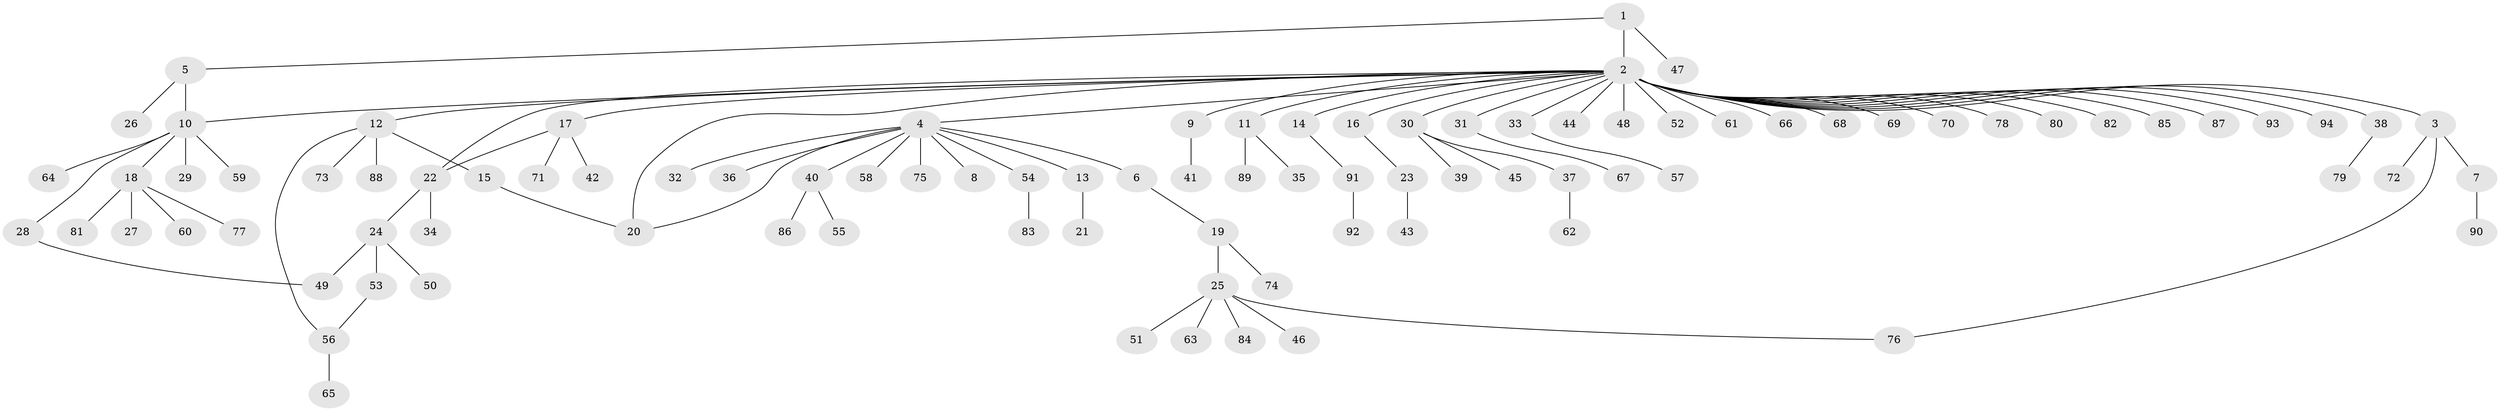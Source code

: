 // coarse degree distribution, {1: 0.9459459459459459, 19: 0.02702702702702703, 18: 0.02702702702702703}
// Generated by graph-tools (version 1.1) at 2025/51/03/04/25 21:51:17]
// undirected, 94 vertices, 100 edges
graph export_dot {
graph [start="1"]
  node [color=gray90,style=filled];
  1;
  2;
  3;
  4;
  5;
  6;
  7;
  8;
  9;
  10;
  11;
  12;
  13;
  14;
  15;
  16;
  17;
  18;
  19;
  20;
  21;
  22;
  23;
  24;
  25;
  26;
  27;
  28;
  29;
  30;
  31;
  32;
  33;
  34;
  35;
  36;
  37;
  38;
  39;
  40;
  41;
  42;
  43;
  44;
  45;
  46;
  47;
  48;
  49;
  50;
  51;
  52;
  53;
  54;
  55;
  56;
  57;
  58;
  59;
  60;
  61;
  62;
  63;
  64;
  65;
  66;
  67;
  68;
  69;
  70;
  71;
  72;
  73;
  74;
  75;
  76;
  77;
  78;
  79;
  80;
  81;
  82;
  83;
  84;
  85;
  86;
  87;
  88;
  89;
  90;
  91;
  92;
  93;
  94;
  1 -- 2;
  1 -- 5;
  1 -- 47;
  2 -- 3;
  2 -- 4;
  2 -- 9;
  2 -- 10;
  2 -- 11;
  2 -- 12;
  2 -- 14;
  2 -- 16;
  2 -- 17;
  2 -- 20;
  2 -- 22;
  2 -- 30;
  2 -- 31;
  2 -- 33;
  2 -- 38;
  2 -- 44;
  2 -- 48;
  2 -- 52;
  2 -- 61;
  2 -- 66;
  2 -- 68;
  2 -- 69;
  2 -- 70;
  2 -- 78;
  2 -- 80;
  2 -- 82;
  2 -- 85;
  2 -- 87;
  2 -- 93;
  2 -- 94;
  3 -- 7;
  3 -- 72;
  3 -- 76;
  4 -- 6;
  4 -- 8;
  4 -- 13;
  4 -- 20;
  4 -- 32;
  4 -- 36;
  4 -- 40;
  4 -- 54;
  4 -- 58;
  4 -- 75;
  5 -- 10;
  5 -- 26;
  6 -- 19;
  7 -- 90;
  9 -- 41;
  10 -- 18;
  10 -- 28;
  10 -- 29;
  10 -- 59;
  10 -- 64;
  11 -- 35;
  11 -- 89;
  12 -- 15;
  12 -- 56;
  12 -- 73;
  12 -- 88;
  13 -- 21;
  14 -- 91;
  15 -- 20;
  16 -- 23;
  17 -- 22;
  17 -- 42;
  17 -- 71;
  18 -- 27;
  18 -- 60;
  18 -- 77;
  18 -- 81;
  19 -- 25;
  19 -- 74;
  22 -- 24;
  22 -- 34;
  23 -- 43;
  24 -- 49;
  24 -- 50;
  24 -- 53;
  25 -- 46;
  25 -- 51;
  25 -- 63;
  25 -- 76;
  25 -- 84;
  28 -- 49;
  30 -- 37;
  30 -- 39;
  30 -- 45;
  31 -- 67;
  33 -- 57;
  37 -- 62;
  38 -- 79;
  40 -- 55;
  40 -- 86;
  53 -- 56;
  54 -- 83;
  56 -- 65;
  91 -- 92;
}

